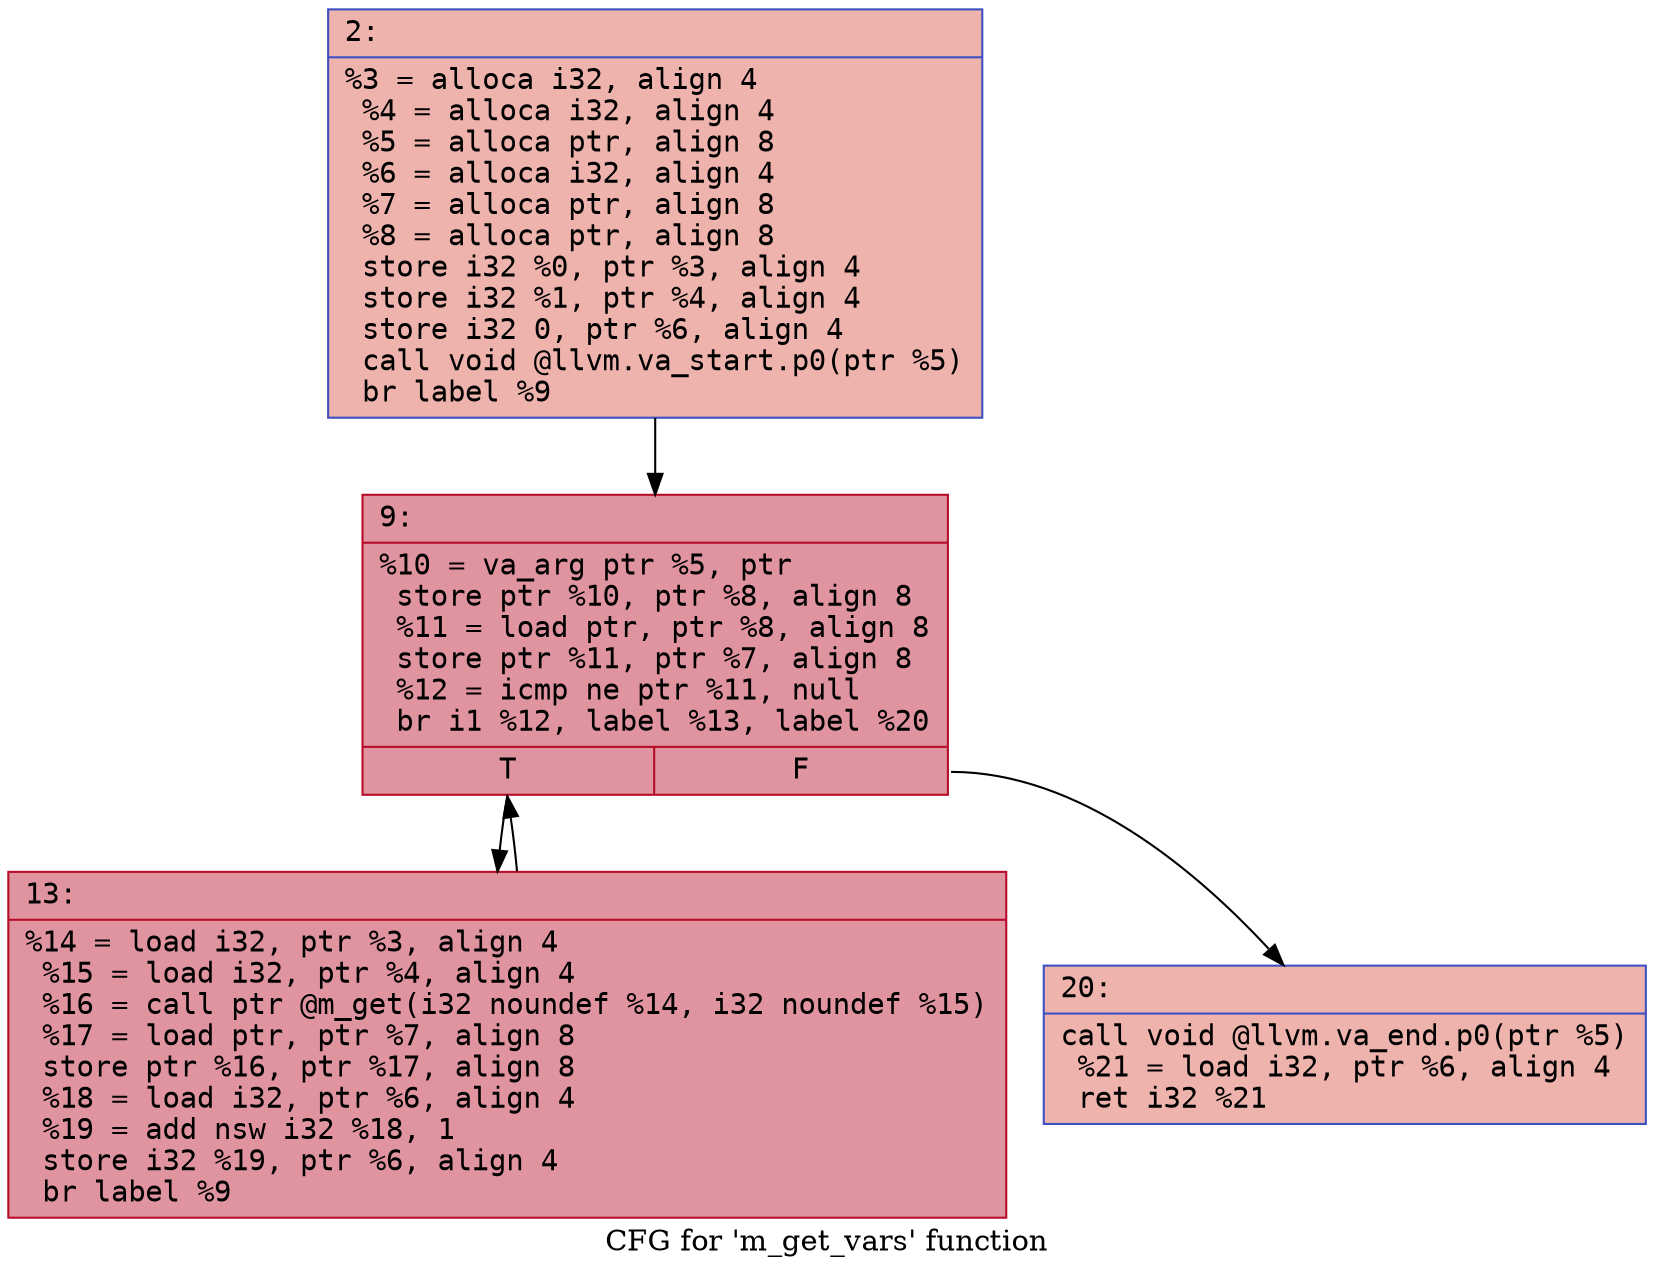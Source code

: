 digraph "CFG for 'm_get_vars' function" {
	label="CFG for 'm_get_vars' function";

	Node0x600003092620 [shape=record,color="#3d50c3ff", style=filled, fillcolor="#d6524470" fontname="Courier",label="{2:\l|  %3 = alloca i32, align 4\l  %4 = alloca i32, align 4\l  %5 = alloca ptr, align 8\l  %6 = alloca i32, align 4\l  %7 = alloca ptr, align 8\l  %8 = alloca ptr, align 8\l  store i32 %0, ptr %3, align 4\l  store i32 %1, ptr %4, align 4\l  store i32 0, ptr %6, align 4\l  call void @llvm.va_start.p0(ptr %5)\l  br label %9\l}"];
	Node0x600003092620 -> Node0x600003092670[tooltip="2 -> 9\nProbability 100.00%" ];
	Node0x600003092670 [shape=record,color="#b70d28ff", style=filled, fillcolor="#b70d2870" fontname="Courier",label="{9:\l|  %10 = va_arg ptr %5, ptr\l  store ptr %10, ptr %8, align 8\l  %11 = load ptr, ptr %8, align 8\l  store ptr %11, ptr %7, align 8\l  %12 = icmp ne ptr %11, null\l  br i1 %12, label %13, label %20\l|{<s0>T|<s1>F}}"];
	Node0x600003092670:s0 -> Node0x6000030926c0[tooltip="9 -> 13\nProbability 96.88%" ];
	Node0x600003092670:s1 -> Node0x600003092710[tooltip="9 -> 20\nProbability 3.12%" ];
	Node0x6000030926c0 [shape=record,color="#b70d28ff", style=filled, fillcolor="#b70d2870" fontname="Courier",label="{13:\l|  %14 = load i32, ptr %3, align 4\l  %15 = load i32, ptr %4, align 4\l  %16 = call ptr @m_get(i32 noundef %14, i32 noundef %15)\l  %17 = load ptr, ptr %7, align 8\l  store ptr %16, ptr %17, align 8\l  %18 = load i32, ptr %6, align 4\l  %19 = add nsw i32 %18, 1\l  store i32 %19, ptr %6, align 4\l  br label %9\l}"];
	Node0x6000030926c0 -> Node0x600003092670[tooltip="13 -> 9\nProbability 100.00%" ];
	Node0x600003092710 [shape=record,color="#3d50c3ff", style=filled, fillcolor="#d6524470" fontname="Courier",label="{20:\l|  call void @llvm.va_end.p0(ptr %5)\l  %21 = load i32, ptr %6, align 4\l  ret i32 %21\l}"];
}
